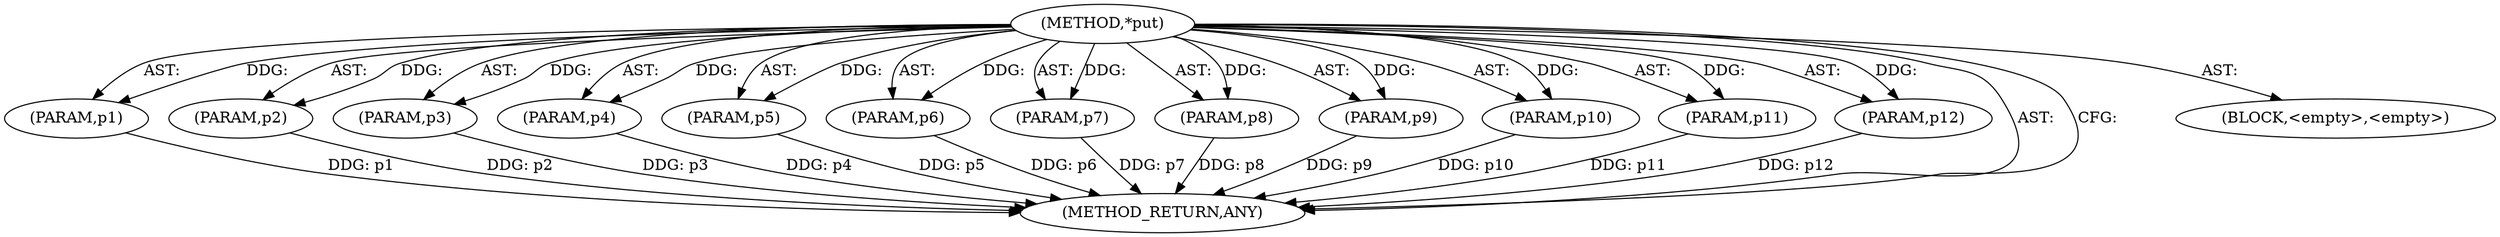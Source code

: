 digraph "*put" {  
"100630" [label = <(METHOD,*put)> ]
"100631" [label = <(PARAM,p1)> ]
"100632" [label = <(PARAM,p2)> ]
"100633" [label = <(PARAM,p3)> ]
"100634" [label = <(PARAM,p4)> ]
"100635" [label = <(PARAM,p5)> ]
"100636" [label = <(PARAM,p6)> ]
"100637" [label = <(PARAM,p7)> ]
"100638" [label = <(PARAM,p8)> ]
"100639" [label = <(PARAM,p9)> ]
"100640" [label = <(PARAM,p10)> ]
"100641" [label = <(PARAM,p11)> ]
"100642" [label = <(PARAM,p12)> ]
"100643" [label = <(METHOD_RETURN,ANY)> ]
"100644" [label = <(BLOCK,&lt;empty&gt;,&lt;empty&gt;)> ]
  "100630" -> "100643"  [ label = "AST: "] 
  "100630" -> "100631"  [ label = "AST: "] 
  "100630" -> "100644"  [ label = "AST: "] 
  "100630" -> "100632"  [ label = "AST: "] 
  "100630" -> "100633"  [ label = "AST: "] 
  "100630" -> "100634"  [ label = "AST: "] 
  "100630" -> "100635"  [ label = "AST: "] 
  "100630" -> "100636"  [ label = "AST: "] 
  "100630" -> "100637"  [ label = "AST: "] 
  "100630" -> "100638"  [ label = "AST: "] 
  "100630" -> "100639"  [ label = "AST: "] 
  "100630" -> "100640"  [ label = "AST: "] 
  "100630" -> "100641"  [ label = "AST: "] 
  "100630" -> "100642"  [ label = "AST: "] 
  "100630" -> "100643"  [ label = "CFG: "] 
  "100631" -> "100643"  [ label = "DDG: p1"] 
  "100632" -> "100643"  [ label = "DDG: p2"] 
  "100633" -> "100643"  [ label = "DDG: p3"] 
  "100634" -> "100643"  [ label = "DDG: p4"] 
  "100635" -> "100643"  [ label = "DDG: p5"] 
  "100636" -> "100643"  [ label = "DDG: p6"] 
  "100637" -> "100643"  [ label = "DDG: p7"] 
  "100638" -> "100643"  [ label = "DDG: p8"] 
  "100639" -> "100643"  [ label = "DDG: p9"] 
  "100640" -> "100643"  [ label = "DDG: p10"] 
  "100641" -> "100643"  [ label = "DDG: p11"] 
  "100642" -> "100643"  [ label = "DDG: p12"] 
  "100630" -> "100631"  [ label = "DDG: "] 
  "100630" -> "100632"  [ label = "DDG: "] 
  "100630" -> "100633"  [ label = "DDG: "] 
  "100630" -> "100634"  [ label = "DDG: "] 
  "100630" -> "100635"  [ label = "DDG: "] 
  "100630" -> "100636"  [ label = "DDG: "] 
  "100630" -> "100637"  [ label = "DDG: "] 
  "100630" -> "100638"  [ label = "DDG: "] 
  "100630" -> "100639"  [ label = "DDG: "] 
  "100630" -> "100640"  [ label = "DDG: "] 
  "100630" -> "100641"  [ label = "DDG: "] 
  "100630" -> "100642"  [ label = "DDG: "] 
}
